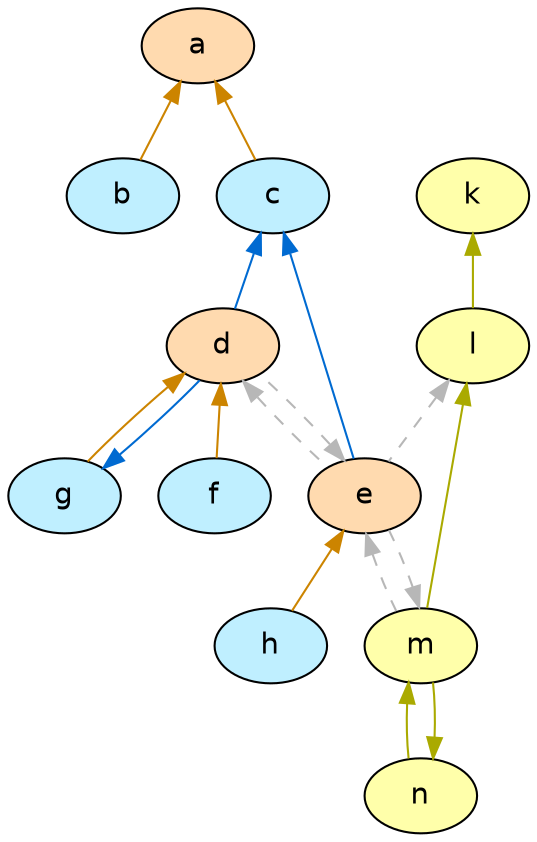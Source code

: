 digraph G {
  node [shape=oval style=filled fontname=Helvetica fontsize=14]
  node [fillcolor="#ffdaaf" fontcolor="#000000"] a d e;
  node [fillcolor="#bfefff" fontcolor="#000000"] c b f g h;
  node [fillcolor="#FFFFAA" fontcolor="#000000"] m k l n;
  edge [dir=back, color="#cc8400", style="solid"]
        "a" -> "c";
        "a" -> "b";
        "d" -> "f";
        "d" -> "g";
        "e" -> "h";
  edge [dir=back, color="#006ad1", style="solid"]
        "c" -> "d";
        "c" -> "e";
        "g" -> "d";
  edge [dir=back, color="#b7b7b7", style="dashed"]
        "d" -> "e";
        "e" -> "d";
        "e" -> "m";
        "l" -> "e";
        "m" -> "e";
  edge [dir=back, color="#AAAA00", style="solid"]
        "k" -> "l";
        "l" -> "m";
        "m" -> "n";
        "n" -> "m";
}
